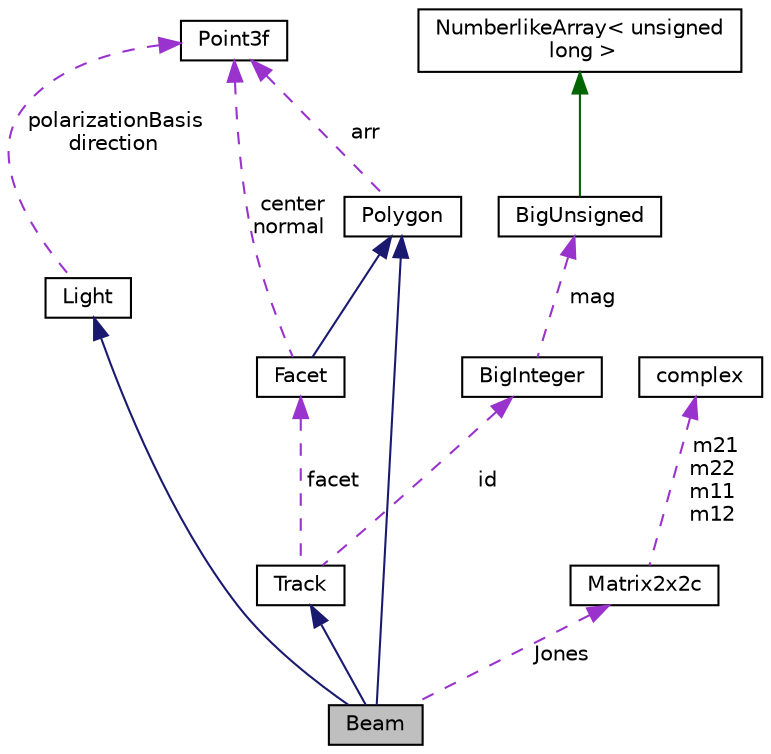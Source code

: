 digraph "Beam"
{
  edge [fontname="Helvetica",fontsize="10",labelfontname="Helvetica",labelfontsize="10"];
  node [fontname="Helvetica",fontsize="10",shape=record];
  Node5 [label="Beam",height=0.2,width=0.4,color="black", fillcolor="grey75", style="filled", fontcolor="black"];
  Node6 -> Node5 [dir="back",color="midnightblue",fontsize="10",style="solid",fontname="Helvetica"];
  Node6 [label="Polygon",height=0.2,width=0.4,color="black", fillcolor="white", style="filled",URL="$class_polygon.html",tooltip="Polygon consisted of 3-coordinate vertices. "];
  Node7 -> Node6 [dir="back",color="darkorchid3",fontsize="10",style="dashed",label=" arr" ,fontname="Helvetica"];
  Node7 [label="Point3f",height=0.2,width=0.4,color="black", fillcolor="white", style="filled",URL="$struct_point3f.html",tooltip="The Point3 struct 3D coordinate point. "];
  Node8 -> Node5 [dir="back",color="midnightblue",fontsize="10",style="solid",fontname="Helvetica"];
  Node8 [label="Light",height=0.2,width=0.4,color="black", fillcolor="white", style="filled",URL="$class_light.html"];
  Node7 -> Node8 [dir="back",color="darkorchid3",fontsize="10",style="dashed",label=" polarizationBasis\ndirection" ,fontname="Helvetica"];
  Node9 -> Node5 [dir="back",color="midnightblue",fontsize="10",style="solid",fontname="Helvetica"];
  Node9 [label="Track",height=0.2,width=0.4,color="black", fillcolor="white", style="filled",URL="$class_track.html"];
  Node10 -> Node9 [dir="back",color="darkorchid3",fontsize="10",style="dashed",label=" facet" ,fontname="Helvetica"];
  Node10 [label="Facet",height=0.2,width=0.4,color="black", fillcolor="white", style="filled",URL="$class_facet.html"];
  Node6 -> Node10 [dir="back",color="midnightblue",fontsize="10",style="solid",fontname="Helvetica"];
  Node7 -> Node10 [dir="back",color="darkorchid3",fontsize="10",style="dashed",label=" center\nnormal" ,fontname="Helvetica"];
  Node11 -> Node9 [dir="back",color="darkorchid3",fontsize="10",style="dashed",label=" id" ,fontname="Helvetica"];
  Node11 [label="BigInteger",height=0.2,width=0.4,color="black", fillcolor="white", style="filled",URL="$class_big_integer.html"];
  Node12 -> Node11 [dir="back",color="darkorchid3",fontsize="10",style="dashed",label=" mag" ,fontname="Helvetica"];
  Node12 [label="BigUnsigned",height=0.2,width=0.4,color="black", fillcolor="white", style="filled",URL="$class_big_unsigned.html"];
  Node13 -> Node12 [dir="back",color="darkgreen",fontsize="10",style="solid",fontname="Helvetica"];
  Node13 [label="NumberlikeArray\< unsigned\l long \>",height=0.2,width=0.4,color="black", fillcolor="white", style="filled",URL="$class_numberlike_array.html"];
  Node14 -> Node5 [dir="back",color="darkorchid3",fontsize="10",style="dashed",label=" Jones" ,fontname="Helvetica"];
  Node14 [label="Matrix2x2c",height=0.2,width=0.4,color="black", fillcolor="white", style="filled",URL="$class_matrix2x2c.html",tooltip="The Matrix2x2c class Squad matrix with 4 complex elements (2x2) "];
  Node15 -> Node14 [dir="back",color="darkorchid3",fontsize="10",style="dashed",label=" m21\nm22\nm11\nm12" ,fontname="Helvetica"];
  Node15 [label="complex",height=0.2,width=0.4,color="black", fillcolor="white", style="filled",URL="$classcomplex.html",tooltip="This class provides a complex numbers and operation with them. "];
}
